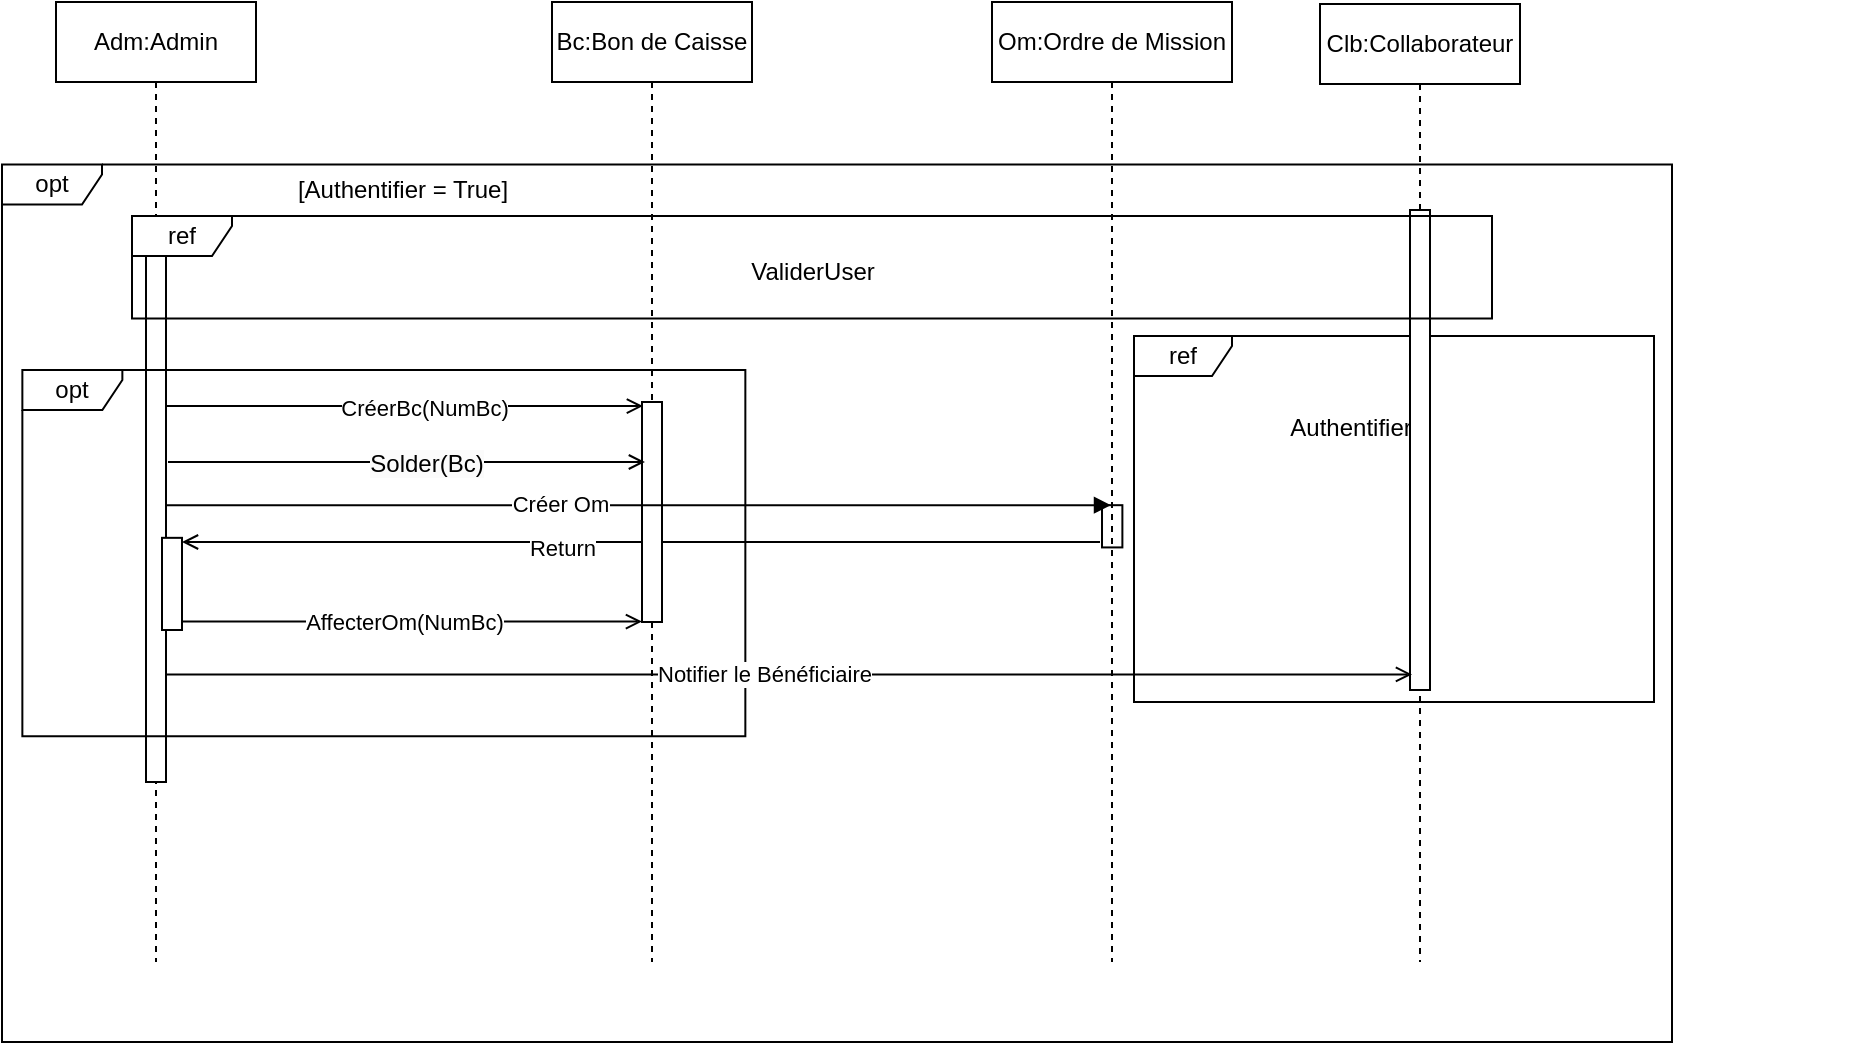<mxfile version="24.1.0" type="github">
  <diagram name="Page-1" id="2YBvvXClWsGukQMizWep">
    <mxGraphModel dx="1466" dy="739" grid="1" gridSize="10" guides="1" tooltips="1" connect="1" arrows="1" fold="1" page="1" pageScale="1" pageWidth="850" pageHeight="1100" math="0" shadow="0">
      <root>
        <mxCell id="0" />
        <mxCell id="1" parent="0" />
        <mxCell id="aM9ryv3xv72pqoxQDRHE-1" value="Adm:Admin" style="shape=umlLifeline;perimeter=lifelinePerimeter;whiteSpace=wrap;html=1;container=0;dropTarget=0;collapsible=0;recursiveResize=0;outlineConnect=0;portConstraint=eastwest;newEdgeStyle={&quot;edgeStyle&quot;:&quot;elbowEdgeStyle&quot;,&quot;elbow&quot;:&quot;vertical&quot;,&quot;curved&quot;:0,&quot;rounded&quot;:0};" parent="1" vertex="1">
          <mxGeometry x="42" y="40" width="100" height="480" as="geometry" />
        </mxCell>
        <mxCell id="aM9ryv3xv72pqoxQDRHE-2" value="" style="html=1;points=[];perimeter=orthogonalPerimeter;outlineConnect=0;targetShapes=umlLifeline;portConstraint=eastwest;newEdgeStyle={&quot;edgeStyle&quot;:&quot;elbowEdgeStyle&quot;,&quot;elbow&quot;:&quot;vertical&quot;,&quot;curved&quot;:0,&quot;rounded&quot;:0};" parent="aM9ryv3xv72pqoxQDRHE-1" vertex="1">
          <mxGeometry x="45" y="110" width="10" height="280" as="geometry" />
        </mxCell>
        <mxCell id="aM9ryv3xv72pqoxQDRHE-5" value="Clb:Collaborateur" style="shape=umlLifeline;perimeter=lifelinePerimeter;whiteSpace=wrap;html=1;container=0;dropTarget=0;collapsible=0;recursiveResize=0;outlineConnect=0;portConstraint=eastwest;newEdgeStyle={&quot;edgeStyle&quot;:&quot;elbowEdgeStyle&quot;,&quot;elbow&quot;:&quot;vertical&quot;,&quot;curved&quot;:0,&quot;rounded&quot;:0};" parent="1" vertex="1">
          <mxGeometry x="674" y="41" width="100" height="479" as="geometry" />
        </mxCell>
        <mxCell id="n-zNSpfsTMb-PeeRXI1q-17" value="" style="group" vertex="1" connectable="0" parent="1">
          <mxGeometry x="401" y="207" width="540" height="183" as="geometry" />
        </mxCell>
        <mxCell id="n-zNSpfsTMb-PeeRXI1q-15" value="ref" style="shape=umlFrame;whiteSpace=wrap;html=1;pointerEvents=0;width=49;height=20;" vertex="1" parent="n-zNSpfsTMb-PeeRXI1q-17">
          <mxGeometry x="180" width="260" height="183" as="geometry" />
        </mxCell>
        <mxCell id="n-zNSpfsTMb-PeeRXI1q-18" value="" style="group" vertex="1" connectable="0" parent="1">
          <mxGeometry x="15" y="124" width="835" height="436" as="geometry" />
        </mxCell>
        <mxCell id="n-zNSpfsTMb-PeeRXI1q-1" value="opt" style="shape=umlFrame;whiteSpace=wrap;html=1;pointerEvents=0;width=50;height=20;" vertex="1" parent="n-zNSpfsTMb-PeeRXI1q-18">
          <mxGeometry y="-2.725" width="835" height="438.725" as="geometry" />
        </mxCell>
        <mxCell id="n-zNSpfsTMb-PeeRXI1q-14" value="[Authentifier = True]" style="text;html=1;align=center;verticalAlign=middle;resizable=0;points=[];autosize=1;strokeColor=none;fillColor=none;" vertex="1" parent="n-zNSpfsTMb-PeeRXI1q-18">
          <mxGeometry x="135.004" y="-5.004" width="130" height="30" as="geometry" />
        </mxCell>
        <mxCell id="n-zNSpfsTMb-PeeRXI1q-28" value="" style="group" vertex="1" connectable="0" parent="n-zNSpfsTMb-PeeRXI1q-18">
          <mxGeometry x="5.09" y="100" width="366.59" height="199" as="geometry" />
        </mxCell>
        <mxCell id="n-zNSpfsTMb-PeeRXI1q-29" value="opt" style="shape=umlFrame;whiteSpace=wrap;html=1;pointerEvents=0;width=50;height=20;" vertex="1" parent="n-zNSpfsTMb-PeeRXI1q-28">
          <mxGeometry x="5.09" width="361.495" height="183.081" as="geometry" />
        </mxCell>
        <mxCell id="n-zNSpfsTMb-PeeRXI1q-70" value="" style="html=1;points=[];perimeter=orthogonalPerimeter;outlineConnect=0;targetShapes=umlLifeline;portConstraint=eastwest;newEdgeStyle={&quot;edgeStyle&quot;:&quot;elbowEdgeStyle&quot;,&quot;elbow&quot;:&quot;vertical&quot;,&quot;curved&quot;:0,&quot;rounded&quot;:0};" vertex="1" parent="n-zNSpfsTMb-PeeRXI1q-28">
          <mxGeometry x="74.91" y="83.92" width="10" height="46.08" as="geometry" />
        </mxCell>
        <mxCell id="n-zNSpfsTMb-PeeRXI1q-32" value="" style="html=1;points=[];perimeter=orthogonalPerimeter;outlineConnect=0;targetShapes=umlLifeline;portConstraint=eastwest;newEdgeStyle={&quot;edgeStyle&quot;:&quot;elbowEdgeStyle&quot;,&quot;elbow&quot;:&quot;vertical&quot;,&quot;curved&quot;:0,&quot;rounded&quot;:0};" vertex="1" parent="n-zNSpfsTMb-PeeRXI1q-18">
          <mxGeometry x="550.004" y="167.588" width="10.183" height="21.119" as="geometry" />
        </mxCell>
        <mxCell id="n-zNSpfsTMb-PeeRXI1q-54" value="" style="endArrow=open;endFill=1;html=1;rounded=0;" edge="1" parent="n-zNSpfsTMb-PeeRXI1q-18" target="n-zNSpfsTMb-PeeRXI1q-70">
          <mxGeometry width="160" relative="1" as="geometry">
            <mxPoint x="549" y="186" as="sourcePoint" />
            <mxPoint x="85" y="186" as="targetPoint" />
          </mxGeometry>
        </mxCell>
        <mxCell id="n-zNSpfsTMb-PeeRXI1q-55" value="Return" style="edgeLabel;html=1;align=center;verticalAlign=middle;resizable=0;points=[];" vertex="1" connectable="0" parent="n-zNSpfsTMb-PeeRXI1q-54">
          <mxGeometry x="0.074" relative="1" as="geometry">
            <mxPoint x="-23" y="3" as="offset" />
          </mxGeometry>
        </mxCell>
        <mxCell id="n-zNSpfsTMb-PeeRXI1q-59" value="" style="endArrow=open;endFill=1;html=1;rounded=0;" edge="1" parent="n-zNSpfsTMb-PeeRXI1q-18" source="n-zNSpfsTMb-PeeRXI1q-70">
          <mxGeometry width="160" relative="1" as="geometry">
            <mxPoint x="95" y="226" as="sourcePoint" />
            <mxPoint x="320" y="225.781" as="targetPoint" />
          </mxGeometry>
        </mxCell>
        <mxCell id="n-zNSpfsTMb-PeeRXI1q-64" value="AffecterOm(NumBc)" style="edgeLabel;html=1;align=center;verticalAlign=middle;resizable=0;points=[];" vertex="1" connectable="0" parent="n-zNSpfsTMb-PeeRXI1q-59">
          <mxGeometry x="-0.048" relative="1" as="geometry">
            <mxPoint x="1" as="offset" />
          </mxGeometry>
        </mxCell>
        <mxCell id="n-zNSpfsTMb-PeeRXI1q-16" value="Authentifier" style="text;html=1;align=center;verticalAlign=middle;resizable=0;points=[];autosize=1;strokeColor=none;fillColor=none;" vertex="1" parent="n-zNSpfsTMb-PeeRXI1q-18">
          <mxGeometry x="633.995" y="114.216" width="80" height="30" as="geometry" />
        </mxCell>
        <mxCell id="aM9ryv3xv72pqoxQDRHE-6" value="" style="html=1;points=[];perimeter=orthogonalPerimeter;outlineConnect=0;targetShapes=umlLifeline;portConstraint=eastwest;newEdgeStyle={&quot;edgeStyle&quot;:&quot;elbowEdgeStyle&quot;,&quot;elbow&quot;:&quot;vertical&quot;,&quot;curved&quot;:0,&quot;rounded&quot;:0};" parent="n-zNSpfsTMb-PeeRXI1q-18" vertex="1">
          <mxGeometry x="704" y="20" width="10" height="240" as="geometry" />
        </mxCell>
        <mxCell id="n-zNSpfsTMb-PeeRXI1q-22" value="" style="group" vertex="1" connectable="0" parent="n-zNSpfsTMb-PeeRXI1q-18">
          <mxGeometry x="65" y="23" width="680" height="64" as="geometry" />
        </mxCell>
        <mxCell id="n-zNSpfsTMb-PeeRXI1q-23" value="ref" style="shape=umlFrame;whiteSpace=wrap;html=1;pointerEvents=0;width=50;height=20;" vertex="1" parent="n-zNSpfsTMb-PeeRXI1q-22">
          <mxGeometry width="680" height="51.2" as="geometry" />
        </mxCell>
        <mxCell id="n-zNSpfsTMb-PeeRXI1q-24" value="ValiderUser" style="text;html=1;align=center;verticalAlign=middle;resizable=0;points=[];autosize=1;strokeColor=none;fillColor=none;" vertex="1" parent="n-zNSpfsTMb-PeeRXI1q-22">
          <mxGeometry x="294.997" y="12.803" width="90" height="30" as="geometry" />
        </mxCell>
        <mxCell id="n-zNSpfsTMb-PeeRXI1q-19" value="Bc:Bon de Caisse" style="shape=umlLifeline;perimeter=lifelinePerimeter;whiteSpace=wrap;html=1;container=0;dropTarget=0;collapsible=0;recursiveResize=0;outlineConnect=0;portConstraint=eastwest;newEdgeStyle={&quot;edgeStyle&quot;:&quot;elbowEdgeStyle&quot;,&quot;elbow&quot;:&quot;vertical&quot;,&quot;curved&quot;:0,&quot;rounded&quot;:0};" vertex="1" parent="1">
          <mxGeometry x="290" y="40" width="100" height="480" as="geometry" />
        </mxCell>
        <mxCell id="n-zNSpfsTMb-PeeRXI1q-20" value="" style="html=1;points=[];perimeter=orthogonalPerimeter;outlineConnect=0;targetShapes=umlLifeline;portConstraint=eastwest;newEdgeStyle={&quot;edgeStyle&quot;:&quot;elbowEdgeStyle&quot;,&quot;elbow&quot;:&quot;vertical&quot;,&quot;curved&quot;:0,&quot;rounded&quot;:0};" vertex="1" parent="n-zNSpfsTMb-PeeRXI1q-19">
          <mxGeometry x="45" y="200" width="10" height="110" as="geometry" />
        </mxCell>
        <mxCell id="n-zNSpfsTMb-PeeRXI1q-31" value="Om:Ordre de Mission" style="shape=umlLifeline;perimeter=lifelinePerimeter;whiteSpace=wrap;html=1;container=0;dropTarget=0;collapsible=0;recursiveResize=0;outlineConnect=0;portConstraint=eastwest;newEdgeStyle={&quot;edgeStyle&quot;:&quot;elbowEdgeStyle&quot;,&quot;elbow&quot;:&quot;vertical&quot;,&quot;curved&quot;:0,&quot;rounded&quot;:0};" vertex="1" parent="1">
          <mxGeometry x="510" y="40" width="120" height="480" as="geometry" />
        </mxCell>
        <mxCell id="n-zNSpfsTMb-PeeRXI1q-67" value="" style="endArrow=open;endFill=1;html=1;rounded=0;entryX=0.1;entryY=0.996;entryDx=0;entryDy=0;entryPerimeter=0;" edge="1" parent="1">
          <mxGeometry width="160" relative="1" as="geometry">
            <mxPoint x="97" y="376.206" as="sourcePoint" />
            <mxPoint x="720" y="376.206" as="targetPoint" />
          </mxGeometry>
        </mxCell>
        <mxCell id="n-zNSpfsTMb-PeeRXI1q-68" value="Notifier le Bénéficiaire" style="edgeLabel;html=1;align=center;verticalAlign=middle;resizable=0;points=[];" vertex="1" connectable="0" parent="n-zNSpfsTMb-PeeRXI1q-67">
          <mxGeometry x="-0.048" relative="1" as="geometry">
            <mxPoint x="2" as="offset" />
          </mxGeometry>
        </mxCell>
        <mxCell id="n-zNSpfsTMb-PeeRXI1q-56" value="" style="endArrow=open;endFill=1;html=1;rounded=0;entryX=0.047;entryY=0.486;entryDx=0;entryDy=0;entryPerimeter=0;" edge="1" parent="1">
          <mxGeometry width="160" relative="1" as="geometry">
            <mxPoint x="97" y="242.02" as="sourcePoint" />
            <mxPoint x="335.47" y="242.02" as="targetPoint" />
          </mxGeometry>
        </mxCell>
        <mxCell id="n-zNSpfsTMb-PeeRXI1q-66" value="CréerBc(NumBc)" style="edgeLabel;html=1;align=center;verticalAlign=middle;resizable=0;points=[];" vertex="1" connectable="0" parent="n-zNSpfsTMb-PeeRXI1q-56">
          <mxGeometry x="0.079" y="-1" relative="1" as="geometry">
            <mxPoint as="offset" />
          </mxGeometry>
        </mxCell>
        <mxCell id="aM9ryv3xv72pqoxQDRHE-9" value="Créer Om" style="html=1;verticalAlign=bottom;endArrow=block;edgeStyle=elbowEdgeStyle;elbow=vertical;curved=0;rounded=0;" parent="1" source="aM9ryv3xv72pqoxQDRHE-2" target="n-zNSpfsTMb-PeeRXI1q-31" edge="1">
          <mxGeometry x="-0.166" y="-8" relative="1" as="geometry">
            <mxPoint x="113.774" y="291.587" as="sourcePoint" />
            <Array as="points">
              <mxPoint x="205.421" y="291.587" />
            </Array>
            <mxPoint x="560" y="291.587" as="targetPoint" />
            <mxPoint as="offset" />
          </mxGeometry>
        </mxCell>
        <mxCell id="n-zNSpfsTMb-PeeRXI1q-71" value="" style="endArrow=open;endFill=1;html=1;rounded=0;entryX=0.047;entryY=0.486;entryDx=0;entryDy=0;entryPerimeter=0;" edge="1" parent="1">
          <mxGeometry width="160" relative="1" as="geometry">
            <mxPoint x="98" y="270.0" as="sourcePoint" />
            <mxPoint x="336.47" y="270.0" as="targetPoint" />
          </mxGeometry>
        </mxCell>
        <mxCell id="n-zNSpfsTMb-PeeRXI1q-72" value="&lt;span style=&quot;font-size: 12px; background-color: rgb(251, 251, 251);&quot;&gt;Solder(Bc)&lt;/span&gt;" style="edgeLabel;html=1;align=center;verticalAlign=middle;resizable=0;points=[];" vertex="1" connectable="0" parent="n-zNSpfsTMb-PeeRXI1q-71">
          <mxGeometry x="0.079" y="-1" relative="1" as="geometry">
            <mxPoint as="offset" />
          </mxGeometry>
        </mxCell>
      </root>
    </mxGraphModel>
  </diagram>
</mxfile>

